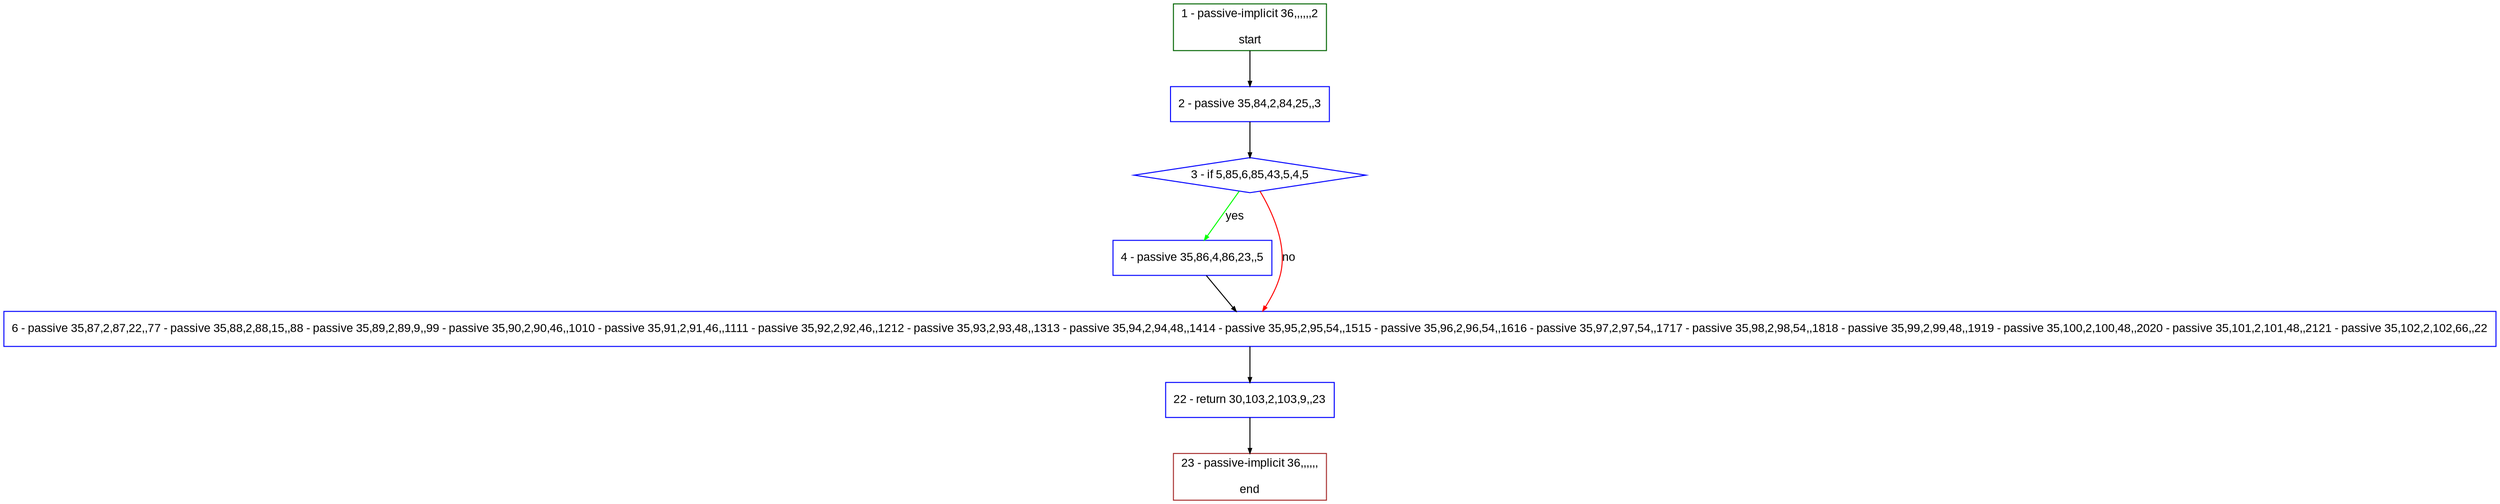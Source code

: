 digraph "" {
  graph [pack="true", label="", fontsize="12", packmode="clust", fontname="Arial", fillcolor="#FFFFCC", bgcolor="white", style="rounded,filled", compound="true"];
  node [node_initialized="no", label="", color="grey", fontsize="12", fillcolor="white", fontname="Arial", style="filled", shape="rectangle", compound="true", fixedsize="false"];
  edge [fontcolor="black", arrowhead="normal", arrowtail="none", arrowsize="0.5", ltail="", label="", color="black", fontsize="12", lhead="", fontname="Arial", dir="forward", compound="true"];
  __N1 [label="2 - passive 35,84,2,84,25,,3", color="#0000ff", fillcolor="#ffffff", style="filled", shape="box"];
  __N2 [label="1 - passive-implicit 36,,,,,,2\n\nstart", color="#006400", fillcolor="#ffffff", style="filled", shape="box"];
  __N3 [label="3 - if 5,85,6,85,43,5,4,5", color="#0000ff", fillcolor="#ffffff", style="filled", shape="diamond"];
  __N4 [label="4 - passive 35,86,4,86,23,,5", color="#0000ff", fillcolor="#ffffff", style="filled", shape="box"];
  __N5 [label="6 - passive 35,87,2,87,22,,77 - passive 35,88,2,88,15,,88 - passive 35,89,2,89,9,,99 - passive 35,90,2,90,46,,1010 - passive 35,91,2,91,46,,1111 - passive 35,92,2,92,46,,1212 - passive 35,93,2,93,48,,1313 - passive 35,94,2,94,48,,1414 - passive 35,95,2,95,54,,1515 - passive 35,96,2,96,54,,1616 - passive 35,97,2,97,54,,1717 - passive 35,98,2,98,54,,1818 - passive 35,99,2,99,48,,1919 - passive 35,100,2,100,48,,2020 - passive 35,101,2,101,48,,2121 - passive 35,102,2,102,66,,22", color="#0000ff", fillcolor="#ffffff", style="filled", shape="box"];
  __N6 [label="22 - return 30,103,2,103,9,,23", color="#0000ff", fillcolor="#ffffff", style="filled", shape="box"];
  __N7 [label="23 - passive-implicit 36,,,,,,\n\nend", color="#a52a2a", fillcolor="#ffffff", style="filled", shape="box"];
  __N2 -> __N1 [arrowhead="normal", arrowtail="none", color="#000000", label="", dir="forward"];
  __N1 -> __N3 [arrowhead="normal", arrowtail="none", color="#000000", label="", dir="forward"];
  __N3 -> __N4 [arrowhead="normal", arrowtail="none", color="#00ff00", label="yes", dir="forward"];
  __N3 -> __N5 [arrowhead="normal", arrowtail="none", color="#ff0000", label="no", dir="forward"];
  __N4 -> __N5 [arrowhead="normal", arrowtail="none", color="#000000", label="", dir="forward"];
  __N5 -> __N6 [arrowhead="normal", arrowtail="none", color="#000000", label="", dir="forward"];
  __N6 -> __N7 [arrowhead="normal", arrowtail="none", color="#000000", label="", dir="forward"];
}
